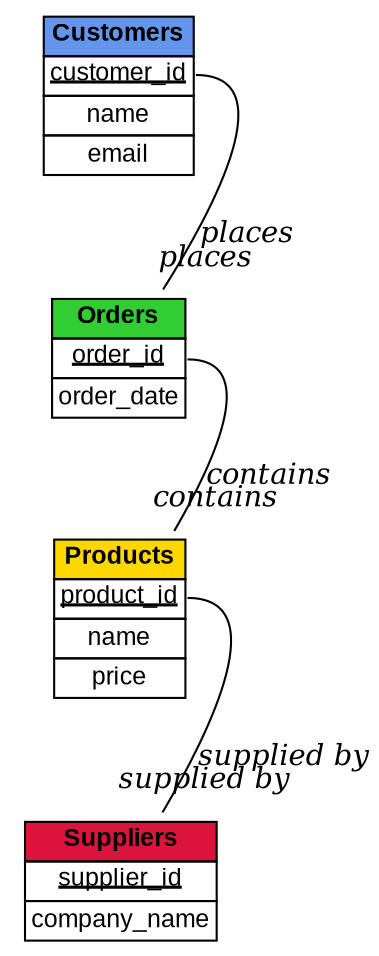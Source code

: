 digraph ER {
    // Node styling
    node [shape = plaintext; fontname = "Arial"; fontsize = 12;];
    
    // Entities
    Customers [label = <
        <table border="0" cellborder="1" cellspacing="0">
        <tr><td bgcolor="#6495ED"><b>Customers</b></td></tr>
        <tr><td PORT="customer_id"><u>customer_id</u></td></tr>
        <tr><td>name</td></tr>
        <tr><td>email</td></tr>
        </table>
        >;];
    
    Orders [label = <
        <table border="0" cellborder="1" cellspacing="0">
        <tr><td bgcolor="#32CD32"><b>Orders</b></td></tr>
        <tr><td PORT="order_id"><u>order_id</u></td></tr>
        <tr><td>order_date</td></tr>
        </table>
        >;];
    
    Products [label = <
        <table border="0" cellborder="1" cellspacing="0">
        <tr><td bgcolor="#FFD700"><b>Products</b></td></tr>
        <tr><td PORT="product_id"><u>product_id</u></td></tr>
        <tr><td>name</td></tr>
        <tr><td>price</td></tr>
        </table>
        >;];
    
    Suppliers [label = <
        <table border="0" cellborder="1" cellspacing="0">
        <tr><td bgcolor="#DC143C"><b>Suppliers</b></td></tr>
        <tr><td PORT="supplier_id"><u>supplier_id</u></td></tr>
        <tr><td>company_name</td></tr>
        </table>
        >;];
    
    // Relationships
    Customers:customer_id -> Orders:customer_id [dir = "both"; labeldistance = "2.5"; label = <<i>places</i>>; headlabel = <<i>places</i>>; arrowtail = "none"; arrowhead = "none";];
    Orders:order_id -> Products:order_id [dir = "both"; labeldistance = "2.5"; label = <<i>contains</i>>; headlabel = <<i>contains</i>>; arrowtail = "none"; arrowhead = "none";];
    Products:product_id -> Suppliers:product_id [dir = "both"; labeldistance = "2.5"; label = <<i>supplied by</i>>; headlabel = <<i>supplied by</i>>; arrowtail = "none"; arrowhead = "none";];
    
    
    // Edge styling
    edge [fontname = "Arial"; fontsize = 10; color = "#333333";];
    
    // Graph styling
    graph [fontname = "Arial"; fontsize = 14;];
}